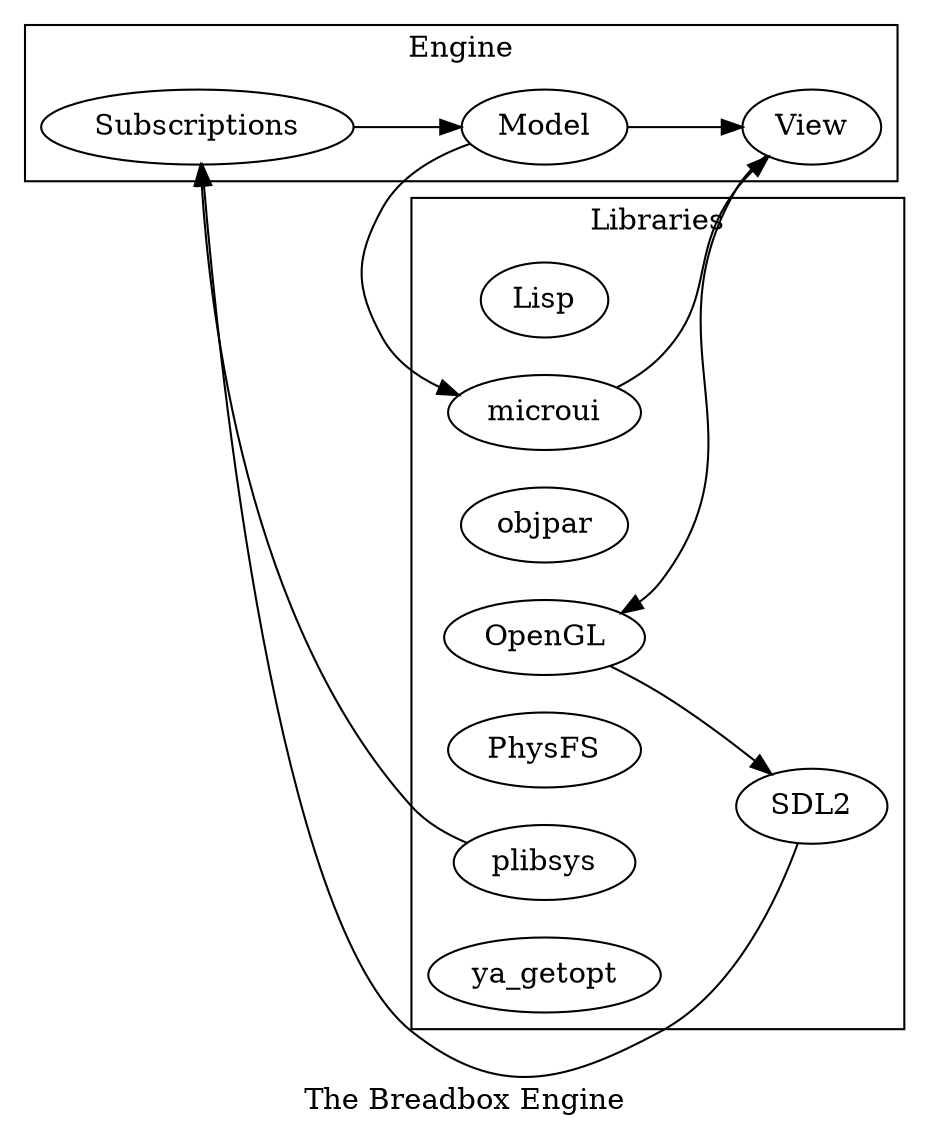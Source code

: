digraph {
    label="The Breadbox Engine";
    rankdir=LR;

    subgraph cluster_engine {
        label="Engine";

        model [label="Model"]
        subscriptions [label="Subscriptions"]
        view [label="View"]

        subscriptions -> model -> view
    }

    subgraph cluster_libraries {
        label="Libraries";

        lisp [label="Lisp"]
        microui
        objpar
        opengl [label="OpenGL"]
        physfs [label="PhysFS"]
        plibsys
        sdl2 [label="SDL2"]
        ya_getopt

        opengl -> sdl2
    }

    model -> microui -> view
    plibsys -> subscriptions
    sdl2 -> subscriptions
    view -> opengl
}